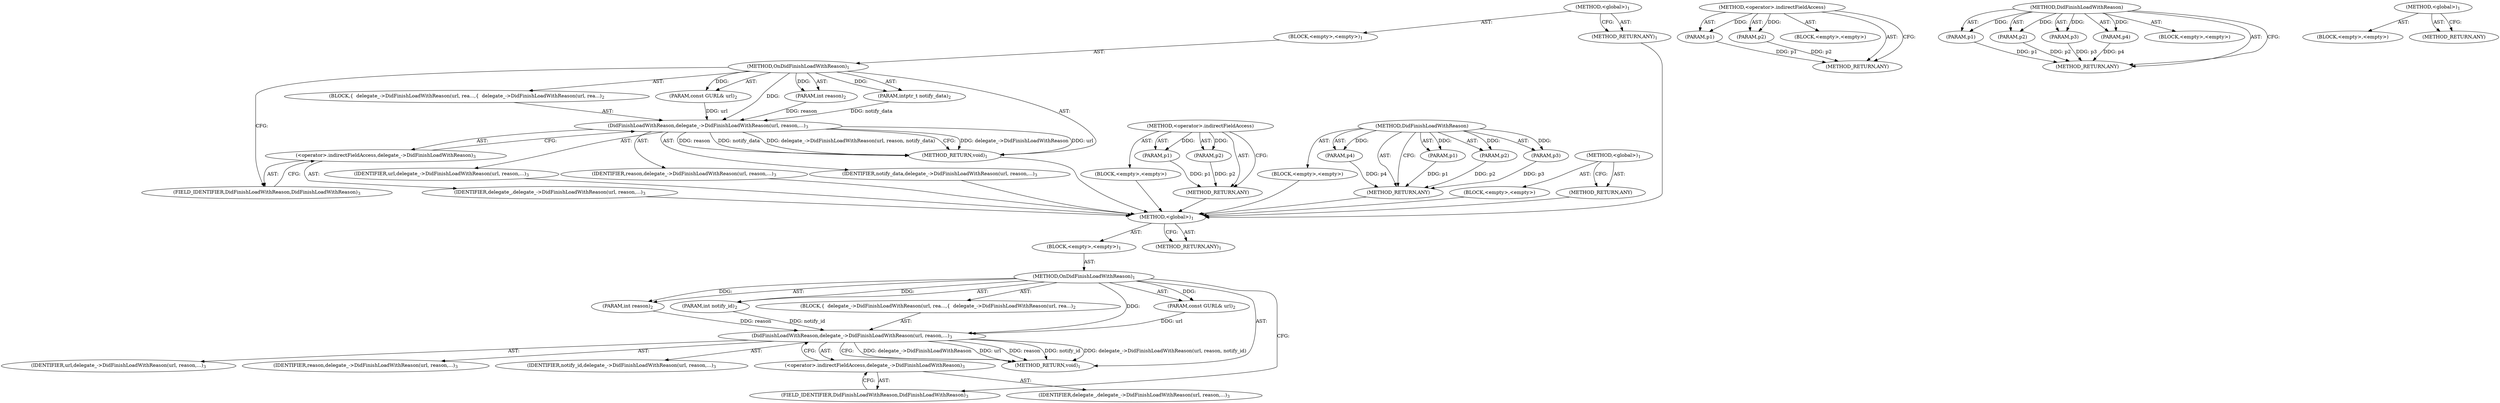 digraph "&lt;global&gt;" {
vulnerable_6 [label=<(METHOD,&lt;global&gt;)<SUB>1</SUB>>];
vulnerable_7 [label=<(BLOCK,&lt;empty&gt;,&lt;empty&gt;)<SUB>1</SUB>>];
vulnerable_8 [label=<(METHOD,OnDidFinishLoadWithReason)<SUB>1</SUB>>];
vulnerable_9 [label=<(PARAM,const GURL&amp; url)<SUB>2</SUB>>];
vulnerable_10 [label=<(PARAM,int reason)<SUB>2</SUB>>];
vulnerable_11 [label=<(PARAM,intptr_t notify_data)<SUB>2</SUB>>];
vulnerable_12 [label=<(BLOCK,{
  delegate_-&gt;DidFinishLoadWithReason(url, rea...,{
  delegate_-&gt;DidFinishLoadWithReason(url, rea...)<SUB>2</SUB>>];
vulnerable_13 [label=<(DidFinishLoadWithReason,delegate_-&gt;DidFinishLoadWithReason(url, reason,...)<SUB>3</SUB>>];
vulnerable_14 [label=<(&lt;operator&gt;.indirectFieldAccess,delegate_-&gt;DidFinishLoadWithReason)<SUB>3</SUB>>];
vulnerable_15 [label=<(IDENTIFIER,delegate_,delegate_-&gt;DidFinishLoadWithReason(url, reason,...)<SUB>3</SUB>>];
vulnerable_16 [label=<(FIELD_IDENTIFIER,DidFinishLoadWithReason,DidFinishLoadWithReason)<SUB>3</SUB>>];
vulnerable_17 [label=<(IDENTIFIER,url,delegate_-&gt;DidFinishLoadWithReason(url, reason,...)<SUB>3</SUB>>];
vulnerable_18 [label=<(IDENTIFIER,reason,delegate_-&gt;DidFinishLoadWithReason(url, reason,...)<SUB>3</SUB>>];
vulnerable_19 [label=<(IDENTIFIER,notify_data,delegate_-&gt;DidFinishLoadWithReason(url, reason,...)<SUB>3</SUB>>];
vulnerable_20 [label=<(METHOD_RETURN,void)<SUB>1</SUB>>];
vulnerable_22 [label=<(METHOD_RETURN,ANY)<SUB>1</SUB>>];
vulnerable_48 [label=<(METHOD,&lt;operator&gt;.indirectFieldAccess)>];
vulnerable_49 [label=<(PARAM,p1)>];
vulnerable_50 [label=<(PARAM,p2)>];
vulnerable_51 [label=<(BLOCK,&lt;empty&gt;,&lt;empty&gt;)>];
vulnerable_52 [label=<(METHOD_RETURN,ANY)>];
vulnerable_41 [label=<(METHOD,DidFinishLoadWithReason)>];
vulnerable_42 [label=<(PARAM,p1)>];
vulnerable_43 [label=<(PARAM,p2)>];
vulnerable_44 [label=<(PARAM,p3)>];
vulnerable_45 [label=<(PARAM,p4)>];
vulnerable_46 [label=<(BLOCK,&lt;empty&gt;,&lt;empty&gt;)>];
vulnerable_47 [label=<(METHOD_RETURN,ANY)>];
vulnerable_35 [label=<(METHOD,&lt;global&gt;)<SUB>1</SUB>>];
vulnerable_36 [label=<(BLOCK,&lt;empty&gt;,&lt;empty&gt;)>];
vulnerable_37 [label=<(METHOD_RETURN,ANY)>];
fixed_6 [label=<(METHOD,&lt;global&gt;)<SUB>1</SUB>>];
fixed_7 [label=<(BLOCK,&lt;empty&gt;,&lt;empty&gt;)<SUB>1</SUB>>];
fixed_8 [label=<(METHOD,OnDidFinishLoadWithReason)<SUB>1</SUB>>];
fixed_9 [label=<(PARAM,const GURL&amp; url)<SUB>2</SUB>>];
fixed_10 [label=<(PARAM,int reason)<SUB>2</SUB>>];
fixed_11 [label=<(PARAM,int notify_id)<SUB>2</SUB>>];
fixed_12 [label=<(BLOCK,{
  delegate_-&gt;DidFinishLoadWithReason(url, rea...,{
  delegate_-&gt;DidFinishLoadWithReason(url, rea...)<SUB>2</SUB>>];
fixed_13 [label=<(DidFinishLoadWithReason,delegate_-&gt;DidFinishLoadWithReason(url, reason,...)<SUB>3</SUB>>];
fixed_14 [label=<(&lt;operator&gt;.indirectFieldAccess,delegate_-&gt;DidFinishLoadWithReason)<SUB>3</SUB>>];
fixed_15 [label=<(IDENTIFIER,delegate_,delegate_-&gt;DidFinishLoadWithReason(url, reason,...)<SUB>3</SUB>>];
fixed_16 [label=<(FIELD_IDENTIFIER,DidFinishLoadWithReason,DidFinishLoadWithReason)<SUB>3</SUB>>];
fixed_17 [label=<(IDENTIFIER,url,delegate_-&gt;DidFinishLoadWithReason(url, reason,...)<SUB>3</SUB>>];
fixed_18 [label=<(IDENTIFIER,reason,delegate_-&gt;DidFinishLoadWithReason(url, reason,...)<SUB>3</SUB>>];
fixed_19 [label=<(IDENTIFIER,notify_id,delegate_-&gt;DidFinishLoadWithReason(url, reason,...)<SUB>3</SUB>>];
fixed_20 [label=<(METHOD_RETURN,void)<SUB>1</SUB>>];
fixed_22 [label=<(METHOD_RETURN,ANY)<SUB>1</SUB>>];
fixed_46 [label=<(METHOD,&lt;operator&gt;.indirectFieldAccess)>];
fixed_47 [label=<(PARAM,p1)>];
fixed_48 [label=<(PARAM,p2)>];
fixed_49 [label=<(BLOCK,&lt;empty&gt;,&lt;empty&gt;)>];
fixed_50 [label=<(METHOD_RETURN,ANY)>];
fixed_39 [label=<(METHOD,DidFinishLoadWithReason)>];
fixed_40 [label=<(PARAM,p1)>];
fixed_41 [label=<(PARAM,p2)>];
fixed_42 [label=<(PARAM,p3)>];
fixed_43 [label=<(PARAM,p4)>];
fixed_44 [label=<(BLOCK,&lt;empty&gt;,&lt;empty&gt;)>];
fixed_45 [label=<(METHOD_RETURN,ANY)>];
fixed_33 [label=<(METHOD,&lt;global&gt;)<SUB>1</SUB>>];
fixed_34 [label=<(BLOCK,&lt;empty&gt;,&lt;empty&gt;)>];
fixed_35 [label=<(METHOD_RETURN,ANY)>];
vulnerable_6 -> vulnerable_7  [key=0, label="AST: "];
vulnerable_6 -> vulnerable_22  [key=0, label="AST: "];
vulnerable_6 -> vulnerable_22  [key=1, label="CFG: "];
vulnerable_7 -> vulnerable_8  [key=0, label="AST: "];
vulnerable_8 -> vulnerable_9  [key=0, label="AST: "];
vulnerable_8 -> vulnerable_9  [key=1, label="DDG: "];
vulnerable_8 -> vulnerable_10  [key=0, label="AST: "];
vulnerable_8 -> vulnerable_10  [key=1, label="DDG: "];
vulnerable_8 -> vulnerable_11  [key=0, label="AST: "];
vulnerable_8 -> vulnerable_11  [key=1, label="DDG: "];
vulnerable_8 -> vulnerable_12  [key=0, label="AST: "];
vulnerable_8 -> vulnerable_20  [key=0, label="AST: "];
vulnerable_8 -> vulnerable_16  [key=0, label="CFG: "];
vulnerable_8 -> vulnerable_13  [key=0, label="DDG: "];
vulnerable_9 -> vulnerable_13  [key=0, label="DDG: url"];
vulnerable_10 -> vulnerable_13  [key=0, label="DDG: reason"];
vulnerable_11 -> vulnerable_13  [key=0, label="DDG: notify_data"];
vulnerable_12 -> vulnerable_13  [key=0, label="AST: "];
vulnerable_13 -> vulnerable_14  [key=0, label="AST: "];
vulnerable_13 -> vulnerable_17  [key=0, label="AST: "];
vulnerable_13 -> vulnerable_18  [key=0, label="AST: "];
vulnerable_13 -> vulnerable_19  [key=0, label="AST: "];
vulnerable_13 -> vulnerable_20  [key=0, label="CFG: "];
vulnerable_13 -> vulnerable_20  [key=1, label="DDG: delegate_-&gt;DidFinishLoadWithReason"];
vulnerable_13 -> vulnerable_20  [key=2, label="DDG: url"];
vulnerable_13 -> vulnerable_20  [key=3, label="DDG: reason"];
vulnerable_13 -> vulnerable_20  [key=4, label="DDG: notify_data"];
vulnerable_13 -> vulnerable_20  [key=5, label="DDG: delegate_-&gt;DidFinishLoadWithReason(url, reason, notify_data)"];
vulnerable_14 -> vulnerable_15  [key=0, label="AST: "];
vulnerable_14 -> vulnerable_16  [key=0, label="AST: "];
vulnerable_14 -> vulnerable_13  [key=0, label="CFG: "];
vulnerable_15 -> fixed_6  [key=0];
vulnerable_16 -> vulnerable_14  [key=0, label="CFG: "];
vulnerable_17 -> fixed_6  [key=0];
vulnerable_18 -> fixed_6  [key=0];
vulnerable_19 -> fixed_6  [key=0];
vulnerable_20 -> fixed_6  [key=0];
vulnerable_22 -> fixed_6  [key=0];
vulnerable_48 -> vulnerable_49  [key=0, label="AST: "];
vulnerable_48 -> vulnerable_49  [key=1, label="DDG: "];
vulnerable_48 -> vulnerable_51  [key=0, label="AST: "];
vulnerable_48 -> vulnerable_50  [key=0, label="AST: "];
vulnerable_48 -> vulnerable_50  [key=1, label="DDG: "];
vulnerable_48 -> vulnerable_52  [key=0, label="AST: "];
vulnerable_48 -> vulnerable_52  [key=1, label="CFG: "];
vulnerable_49 -> vulnerable_52  [key=0, label="DDG: p1"];
vulnerable_50 -> vulnerable_52  [key=0, label="DDG: p2"];
vulnerable_51 -> fixed_6  [key=0];
vulnerable_52 -> fixed_6  [key=0];
vulnerable_41 -> vulnerable_42  [key=0, label="AST: "];
vulnerable_41 -> vulnerable_42  [key=1, label="DDG: "];
vulnerable_41 -> vulnerable_46  [key=0, label="AST: "];
vulnerable_41 -> vulnerable_43  [key=0, label="AST: "];
vulnerable_41 -> vulnerable_43  [key=1, label="DDG: "];
vulnerable_41 -> vulnerable_47  [key=0, label="AST: "];
vulnerable_41 -> vulnerable_47  [key=1, label="CFG: "];
vulnerable_41 -> vulnerable_44  [key=0, label="AST: "];
vulnerable_41 -> vulnerable_44  [key=1, label="DDG: "];
vulnerable_41 -> vulnerable_45  [key=0, label="AST: "];
vulnerable_41 -> vulnerable_45  [key=1, label="DDG: "];
vulnerable_42 -> vulnerable_47  [key=0, label="DDG: p1"];
vulnerable_43 -> vulnerable_47  [key=0, label="DDG: p2"];
vulnerable_44 -> vulnerable_47  [key=0, label="DDG: p3"];
vulnerable_45 -> vulnerable_47  [key=0, label="DDG: p4"];
vulnerable_46 -> fixed_6  [key=0];
vulnerable_47 -> fixed_6  [key=0];
vulnerable_35 -> vulnerable_36  [key=0, label="AST: "];
vulnerable_35 -> vulnerable_37  [key=0, label="AST: "];
vulnerable_35 -> vulnerable_37  [key=1, label="CFG: "];
vulnerable_36 -> fixed_6  [key=0];
vulnerable_37 -> fixed_6  [key=0];
fixed_6 -> fixed_7  [key=0, label="AST: "];
fixed_6 -> fixed_22  [key=0, label="AST: "];
fixed_6 -> fixed_22  [key=1, label="CFG: "];
fixed_7 -> fixed_8  [key=0, label="AST: "];
fixed_8 -> fixed_9  [key=0, label="AST: "];
fixed_8 -> fixed_9  [key=1, label="DDG: "];
fixed_8 -> fixed_10  [key=0, label="AST: "];
fixed_8 -> fixed_10  [key=1, label="DDG: "];
fixed_8 -> fixed_11  [key=0, label="AST: "];
fixed_8 -> fixed_11  [key=1, label="DDG: "];
fixed_8 -> fixed_12  [key=0, label="AST: "];
fixed_8 -> fixed_20  [key=0, label="AST: "];
fixed_8 -> fixed_16  [key=0, label="CFG: "];
fixed_8 -> fixed_13  [key=0, label="DDG: "];
fixed_9 -> fixed_13  [key=0, label="DDG: url"];
fixed_10 -> fixed_13  [key=0, label="DDG: reason"];
fixed_11 -> fixed_13  [key=0, label="DDG: notify_id"];
fixed_12 -> fixed_13  [key=0, label="AST: "];
fixed_13 -> fixed_14  [key=0, label="AST: "];
fixed_13 -> fixed_17  [key=0, label="AST: "];
fixed_13 -> fixed_18  [key=0, label="AST: "];
fixed_13 -> fixed_19  [key=0, label="AST: "];
fixed_13 -> fixed_20  [key=0, label="CFG: "];
fixed_13 -> fixed_20  [key=1, label="DDG: delegate_-&gt;DidFinishLoadWithReason"];
fixed_13 -> fixed_20  [key=2, label="DDG: url"];
fixed_13 -> fixed_20  [key=3, label="DDG: reason"];
fixed_13 -> fixed_20  [key=4, label="DDG: notify_id"];
fixed_13 -> fixed_20  [key=5, label="DDG: delegate_-&gt;DidFinishLoadWithReason(url, reason, notify_id)"];
fixed_14 -> fixed_15  [key=0, label="AST: "];
fixed_14 -> fixed_16  [key=0, label="AST: "];
fixed_14 -> fixed_13  [key=0, label="CFG: "];
fixed_16 -> fixed_14  [key=0, label="CFG: "];
fixed_46 -> fixed_47  [key=0, label="AST: "];
fixed_46 -> fixed_47  [key=1, label="DDG: "];
fixed_46 -> fixed_49  [key=0, label="AST: "];
fixed_46 -> fixed_48  [key=0, label="AST: "];
fixed_46 -> fixed_48  [key=1, label="DDG: "];
fixed_46 -> fixed_50  [key=0, label="AST: "];
fixed_46 -> fixed_50  [key=1, label="CFG: "];
fixed_47 -> fixed_50  [key=0, label="DDG: p1"];
fixed_48 -> fixed_50  [key=0, label="DDG: p2"];
fixed_39 -> fixed_40  [key=0, label="AST: "];
fixed_39 -> fixed_40  [key=1, label="DDG: "];
fixed_39 -> fixed_44  [key=0, label="AST: "];
fixed_39 -> fixed_41  [key=0, label="AST: "];
fixed_39 -> fixed_41  [key=1, label="DDG: "];
fixed_39 -> fixed_45  [key=0, label="AST: "];
fixed_39 -> fixed_45  [key=1, label="CFG: "];
fixed_39 -> fixed_42  [key=0, label="AST: "];
fixed_39 -> fixed_42  [key=1, label="DDG: "];
fixed_39 -> fixed_43  [key=0, label="AST: "];
fixed_39 -> fixed_43  [key=1, label="DDG: "];
fixed_40 -> fixed_45  [key=0, label="DDG: p1"];
fixed_41 -> fixed_45  [key=0, label="DDG: p2"];
fixed_42 -> fixed_45  [key=0, label="DDG: p3"];
fixed_43 -> fixed_45  [key=0, label="DDG: p4"];
fixed_33 -> fixed_34  [key=0, label="AST: "];
fixed_33 -> fixed_35  [key=0, label="AST: "];
fixed_33 -> fixed_35  [key=1, label="CFG: "];
}
